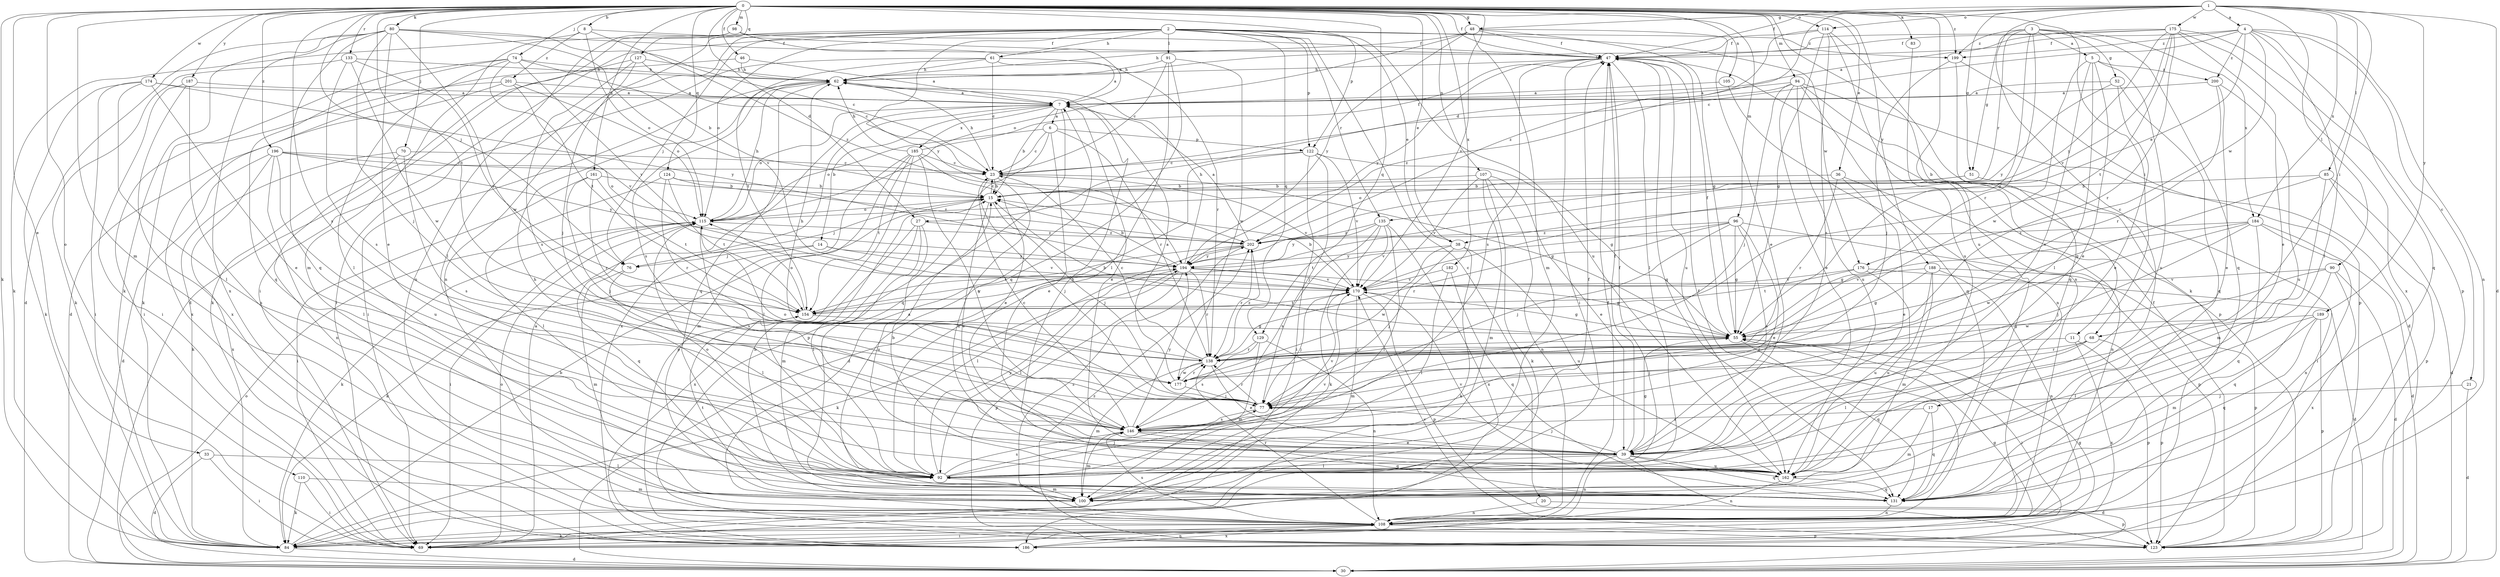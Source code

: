 strict digraph  {
0;
1;
2;
3;
4;
5;
6;
7;
8;
11;
14;
15;
17;
20;
21;
23;
27;
30;
33;
36;
38;
39;
46;
47;
48;
51;
52;
55;
61;
62;
68;
69;
70;
74;
76;
77;
80;
83;
84;
85;
90;
91;
92;
94;
96;
98;
100;
105;
107;
108;
110;
114;
115;
122;
123;
124;
127;
129;
131;
133;
135;
138;
146;
154;
161;
162;
170;
174;
175;
176;
177;
182;
184;
185;
186;
187;
188;
189;
194;
196;
199;
200;
201;
202;
0 -> 8  [label=b];
0 -> 11  [label=b];
0 -> 27  [label=d];
0 -> 33  [label=e];
0 -> 36  [label=e];
0 -> 38  [label=e];
0 -> 46  [label=f];
0 -> 47  [label=f];
0 -> 48  [label=g];
0 -> 68  [label=i];
0 -> 70  [label=j];
0 -> 74  [label=j];
0 -> 76  [label=j];
0 -> 80  [label=k];
0 -> 83  [label=k];
0 -> 84  [label=k];
0 -> 94  [label=m];
0 -> 96  [label=m];
0 -> 98  [label=m];
0 -> 100  [label=m];
0 -> 105  [label=n];
0 -> 107  [label=n];
0 -> 110  [label=o];
0 -> 114  [label=o];
0 -> 122  [label=p];
0 -> 124  [label=q];
0 -> 127  [label=q];
0 -> 129  [label=q];
0 -> 133  [label=r];
0 -> 146  [label=s];
0 -> 154  [label=t];
0 -> 161  [label=u];
0 -> 162  [label=u];
0 -> 170  [label=v];
0 -> 174  [label=w];
0 -> 182  [label=x];
0 -> 187  [label=y];
0 -> 188  [label=y];
0 -> 196  [label=z];
0 -> 199  [label=z];
1 -> 4  [label=a];
1 -> 17  [label=c];
1 -> 27  [label=d];
1 -> 30  [label=d];
1 -> 47  [label=f];
1 -> 48  [label=g];
1 -> 51  [label=g];
1 -> 68  [label=i];
1 -> 85  [label=l];
1 -> 90  [label=l];
1 -> 114  [label=o];
1 -> 175  [label=w];
1 -> 184  [label=x];
1 -> 189  [label=y];
2 -> 20  [label=c];
2 -> 30  [label=d];
2 -> 38  [label=e];
2 -> 61  [label=h];
2 -> 69  [label=i];
2 -> 76  [label=j];
2 -> 91  [label=l];
2 -> 92  [label=l];
2 -> 108  [label=n];
2 -> 115  [label=o];
2 -> 122  [label=p];
2 -> 129  [label=q];
2 -> 135  [label=r];
2 -> 162  [label=u];
2 -> 176  [label=w];
2 -> 194  [label=y];
2 -> 199  [label=z];
3 -> 5  [label=a];
3 -> 51  [label=g];
3 -> 52  [label=g];
3 -> 55  [label=g];
3 -> 131  [label=q];
3 -> 135  [label=r];
3 -> 138  [label=r];
3 -> 184  [label=x];
3 -> 199  [label=z];
4 -> 21  [label=c];
4 -> 23  [label=c];
4 -> 38  [label=e];
4 -> 47  [label=f];
4 -> 92  [label=l];
4 -> 108  [label=n];
4 -> 131  [label=q];
4 -> 176  [label=w];
4 -> 199  [label=z];
4 -> 200  [label=z];
5 -> 39  [label=e];
5 -> 92  [label=l];
5 -> 146  [label=s];
5 -> 162  [label=u];
5 -> 177  [label=w];
5 -> 200  [label=z];
6 -> 23  [label=c];
6 -> 39  [label=e];
6 -> 115  [label=o];
6 -> 122  [label=p];
6 -> 123  [label=p];
6 -> 138  [label=r];
7 -> 6  [label=a];
7 -> 14  [label=b];
7 -> 15  [label=b];
7 -> 39  [label=e];
7 -> 115  [label=o];
7 -> 131  [label=q];
7 -> 185  [label=x];
7 -> 186  [label=x];
8 -> 47  [label=f];
8 -> 84  [label=k];
8 -> 115  [label=o];
8 -> 201  [label=z];
8 -> 202  [label=z];
11 -> 123  [label=p];
11 -> 138  [label=r];
11 -> 186  [label=x];
14 -> 76  [label=j];
14 -> 84  [label=k];
14 -> 170  [label=v];
14 -> 194  [label=y];
15 -> 23  [label=c];
15 -> 39  [label=e];
15 -> 76  [label=j];
15 -> 77  [label=j];
15 -> 115  [label=o];
17 -> 100  [label=m];
17 -> 131  [label=q];
17 -> 146  [label=s];
20 -> 108  [label=n];
20 -> 123  [label=p];
21 -> 30  [label=d];
21 -> 77  [label=j];
23 -> 15  [label=b];
23 -> 55  [label=g];
23 -> 62  [label=h];
23 -> 77  [label=j];
23 -> 162  [label=u];
23 -> 170  [label=v];
27 -> 92  [label=l];
27 -> 100  [label=m];
27 -> 162  [label=u];
27 -> 186  [label=x];
27 -> 202  [label=z];
30 -> 115  [label=o];
33 -> 30  [label=d];
33 -> 69  [label=i];
33 -> 92  [label=l];
36 -> 15  [label=b];
36 -> 39  [label=e];
36 -> 108  [label=n];
36 -> 138  [label=r];
38 -> 77  [label=j];
38 -> 84  [label=k];
38 -> 162  [label=u];
38 -> 177  [label=w];
38 -> 194  [label=y];
39 -> 30  [label=d];
39 -> 47  [label=f];
39 -> 55  [label=g];
39 -> 77  [label=j];
39 -> 92  [label=l];
39 -> 108  [label=n];
39 -> 131  [label=q];
39 -> 162  [label=u];
46 -> 7  [label=a];
46 -> 30  [label=d];
46 -> 62  [label=h];
47 -> 62  [label=h];
47 -> 69  [label=i];
47 -> 92  [label=l];
47 -> 131  [label=q];
47 -> 146  [label=s];
47 -> 162  [label=u];
47 -> 194  [label=y];
48 -> 39  [label=e];
48 -> 47  [label=f];
48 -> 55  [label=g];
48 -> 62  [label=h];
48 -> 100  [label=m];
48 -> 115  [label=o];
48 -> 194  [label=y];
51 -> 15  [label=b];
51 -> 69  [label=i];
51 -> 115  [label=o];
52 -> 7  [label=a];
52 -> 39  [label=e];
52 -> 131  [label=q];
52 -> 194  [label=y];
55 -> 15  [label=b];
55 -> 47  [label=f];
55 -> 69  [label=i];
55 -> 131  [label=q];
55 -> 138  [label=r];
61 -> 7  [label=a];
61 -> 23  [label=c];
61 -> 62  [label=h];
61 -> 69  [label=i];
61 -> 138  [label=r];
61 -> 154  [label=t];
62 -> 7  [label=a];
62 -> 69  [label=i];
62 -> 131  [label=q];
62 -> 146  [label=s];
68 -> 77  [label=j];
68 -> 92  [label=l];
68 -> 123  [label=p];
68 -> 138  [label=r];
69 -> 7  [label=a];
69 -> 47  [label=f];
69 -> 115  [label=o];
70 -> 23  [label=c];
70 -> 84  [label=k];
70 -> 108  [label=n];
70 -> 146  [label=s];
74 -> 15  [label=b];
74 -> 62  [label=h];
74 -> 84  [label=k];
74 -> 92  [label=l];
74 -> 131  [label=q];
74 -> 154  [label=t];
74 -> 170  [label=v];
76 -> 92  [label=l];
76 -> 100  [label=m];
77 -> 115  [label=o];
77 -> 138  [label=r];
77 -> 146  [label=s];
80 -> 23  [label=c];
80 -> 30  [label=d];
80 -> 39  [label=e];
80 -> 47  [label=f];
80 -> 77  [label=j];
80 -> 84  [label=k];
80 -> 131  [label=q];
80 -> 170  [label=v];
80 -> 177  [label=w];
80 -> 186  [label=x];
83 -> 162  [label=u];
84 -> 15  [label=b];
84 -> 30  [label=d];
84 -> 55  [label=g];
85 -> 15  [label=b];
85 -> 30  [label=d];
85 -> 55  [label=g];
85 -> 100  [label=m];
85 -> 123  [label=p];
90 -> 30  [label=d];
90 -> 131  [label=q];
90 -> 170  [label=v];
90 -> 177  [label=w];
90 -> 186  [label=x];
91 -> 23  [label=c];
91 -> 62  [label=h];
91 -> 92  [label=l];
91 -> 131  [label=q];
91 -> 177  [label=w];
92 -> 47  [label=f];
92 -> 62  [label=h];
92 -> 77  [label=j];
92 -> 100  [label=m];
92 -> 115  [label=o];
92 -> 146  [label=s];
92 -> 170  [label=v];
92 -> 194  [label=y];
94 -> 7  [label=a];
94 -> 30  [label=d];
94 -> 39  [label=e];
94 -> 77  [label=j];
94 -> 108  [label=n];
94 -> 123  [label=p];
94 -> 162  [label=u];
94 -> 202  [label=z];
96 -> 39  [label=e];
96 -> 55  [label=g];
96 -> 77  [label=j];
96 -> 123  [label=p];
96 -> 138  [label=r];
96 -> 146  [label=s];
96 -> 154  [label=t];
96 -> 202  [label=z];
98 -> 7  [label=a];
98 -> 47  [label=f];
98 -> 100  [label=m];
98 -> 108  [label=n];
100 -> 15  [label=b];
100 -> 47  [label=f];
100 -> 154  [label=t];
105 -> 7  [label=a];
105 -> 131  [label=q];
107 -> 15  [label=b];
107 -> 39  [label=e];
107 -> 84  [label=k];
107 -> 100  [label=m];
107 -> 108  [label=n];
107 -> 170  [label=v];
108 -> 7  [label=a];
108 -> 47  [label=f];
108 -> 69  [label=i];
108 -> 84  [label=k];
108 -> 123  [label=p];
108 -> 138  [label=r];
108 -> 146  [label=s];
108 -> 186  [label=x];
108 -> 202  [label=z];
110 -> 69  [label=i];
110 -> 84  [label=k];
110 -> 100  [label=m];
114 -> 47  [label=f];
114 -> 55  [label=g];
114 -> 84  [label=k];
114 -> 108  [label=n];
114 -> 146  [label=s];
114 -> 202  [label=z];
115 -> 62  [label=h];
115 -> 69  [label=i];
115 -> 84  [label=k];
115 -> 131  [label=q];
115 -> 146  [label=s];
115 -> 202  [label=z];
122 -> 23  [label=c];
122 -> 30  [label=d];
122 -> 55  [label=g];
122 -> 69  [label=i];
122 -> 77  [label=j];
122 -> 170  [label=v];
123 -> 47  [label=f];
123 -> 170  [label=v];
123 -> 202  [label=z];
124 -> 15  [label=b];
124 -> 92  [label=l];
124 -> 138  [label=r];
124 -> 154  [label=t];
124 -> 202  [label=z];
127 -> 23  [label=c];
127 -> 62  [label=h];
127 -> 77  [label=j];
127 -> 84  [label=k];
127 -> 146  [label=s];
129 -> 100  [label=m];
129 -> 108  [label=n];
129 -> 138  [label=r];
129 -> 146  [label=s];
131 -> 108  [label=n];
133 -> 62  [label=h];
133 -> 84  [label=k];
133 -> 146  [label=s];
133 -> 154  [label=t];
133 -> 177  [label=w];
135 -> 84  [label=k];
135 -> 92  [label=l];
135 -> 146  [label=s];
135 -> 170  [label=v];
135 -> 186  [label=x];
135 -> 194  [label=y];
135 -> 202  [label=z];
138 -> 23  [label=c];
138 -> 39  [label=e];
138 -> 62  [label=h];
138 -> 100  [label=m];
138 -> 177  [label=w];
138 -> 202  [label=z];
146 -> 23  [label=c];
146 -> 39  [label=e];
146 -> 100  [label=m];
146 -> 131  [label=q];
146 -> 170  [label=v];
146 -> 194  [label=y];
154 -> 55  [label=g];
154 -> 115  [label=o];
154 -> 194  [label=y];
161 -> 15  [label=b];
161 -> 69  [label=i];
161 -> 77  [label=j];
161 -> 138  [label=r];
161 -> 154  [label=t];
162 -> 15  [label=b];
162 -> 62  [label=h];
162 -> 108  [label=n];
162 -> 131  [label=q];
162 -> 170  [label=v];
170 -> 15  [label=b];
170 -> 55  [label=g];
170 -> 77  [label=j];
170 -> 100  [label=m];
170 -> 123  [label=p];
170 -> 154  [label=t];
174 -> 7  [label=a];
174 -> 39  [label=e];
174 -> 69  [label=i];
174 -> 84  [label=k];
174 -> 92  [label=l];
174 -> 194  [label=y];
175 -> 7  [label=a];
175 -> 39  [label=e];
175 -> 47  [label=f];
175 -> 62  [label=h];
175 -> 123  [label=p];
175 -> 138  [label=r];
175 -> 154  [label=t];
175 -> 170  [label=v];
175 -> 186  [label=x];
175 -> 194  [label=y];
176 -> 30  [label=d];
176 -> 154  [label=t];
176 -> 162  [label=u];
176 -> 170  [label=v];
177 -> 7  [label=a];
177 -> 77  [label=j];
177 -> 138  [label=r];
182 -> 92  [label=l];
182 -> 131  [label=q];
182 -> 170  [label=v];
184 -> 30  [label=d];
184 -> 55  [label=g];
184 -> 77  [label=j];
184 -> 108  [label=n];
184 -> 131  [label=q];
184 -> 177  [label=w];
184 -> 202  [label=z];
185 -> 23  [label=c];
185 -> 39  [label=e];
185 -> 47  [label=f];
185 -> 62  [label=h];
185 -> 92  [label=l];
185 -> 100  [label=m];
185 -> 123  [label=p];
185 -> 146  [label=s];
185 -> 154  [label=t];
186 -> 55  [label=g];
186 -> 108  [label=n];
187 -> 7  [label=a];
187 -> 69  [label=i];
187 -> 108  [label=n];
187 -> 186  [label=x];
188 -> 55  [label=g];
188 -> 100  [label=m];
188 -> 108  [label=n];
188 -> 123  [label=p];
188 -> 162  [label=u];
188 -> 170  [label=v];
189 -> 55  [label=g];
189 -> 92  [label=l];
189 -> 100  [label=m];
189 -> 123  [label=p];
189 -> 131  [label=q];
194 -> 15  [label=b];
194 -> 55  [label=g];
194 -> 62  [label=h];
194 -> 84  [label=k];
194 -> 92  [label=l];
194 -> 123  [label=p];
194 -> 138  [label=r];
194 -> 170  [label=v];
196 -> 23  [label=c];
196 -> 30  [label=d];
196 -> 92  [label=l];
196 -> 115  [label=o];
196 -> 162  [label=u];
196 -> 186  [label=x];
196 -> 194  [label=y];
199 -> 77  [label=j];
199 -> 123  [label=p];
199 -> 131  [label=q];
200 -> 7  [label=a];
200 -> 39  [label=e];
200 -> 138  [label=r];
200 -> 162  [label=u];
201 -> 7  [label=a];
201 -> 69  [label=i];
201 -> 115  [label=o];
201 -> 170  [label=v];
201 -> 186  [label=x];
202 -> 7  [label=a];
202 -> 92  [label=l];
202 -> 138  [label=r];
202 -> 154  [label=t];
202 -> 194  [label=y];
}
